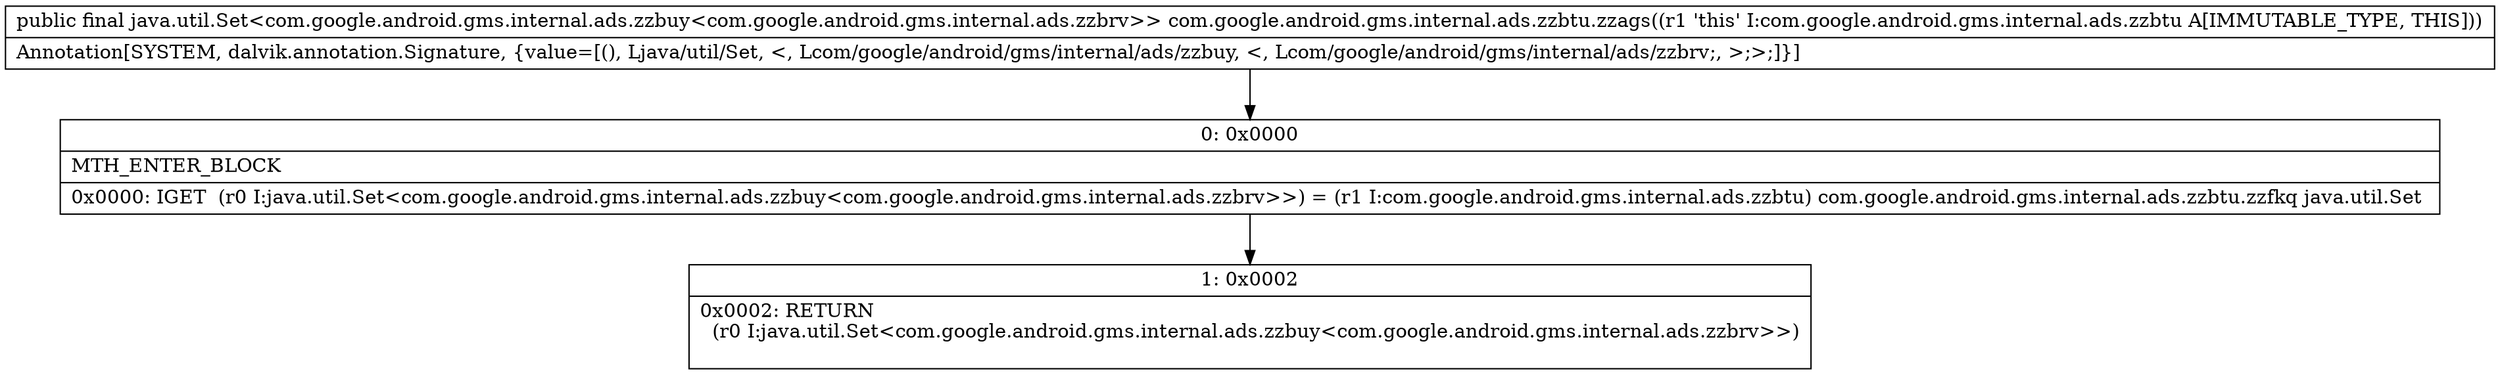 digraph "CFG forcom.google.android.gms.internal.ads.zzbtu.zzags()Ljava\/util\/Set;" {
Node_0 [shape=record,label="{0\:\ 0x0000|MTH_ENTER_BLOCK\l|0x0000: IGET  (r0 I:java.util.Set\<com.google.android.gms.internal.ads.zzbuy\<com.google.android.gms.internal.ads.zzbrv\>\>) = (r1 I:com.google.android.gms.internal.ads.zzbtu) com.google.android.gms.internal.ads.zzbtu.zzfkq java.util.Set \l}"];
Node_1 [shape=record,label="{1\:\ 0x0002|0x0002: RETURN  \l  (r0 I:java.util.Set\<com.google.android.gms.internal.ads.zzbuy\<com.google.android.gms.internal.ads.zzbrv\>\>)\l \l}"];
MethodNode[shape=record,label="{public final java.util.Set\<com.google.android.gms.internal.ads.zzbuy\<com.google.android.gms.internal.ads.zzbrv\>\> com.google.android.gms.internal.ads.zzbtu.zzags((r1 'this' I:com.google.android.gms.internal.ads.zzbtu A[IMMUTABLE_TYPE, THIS]))  | Annotation[SYSTEM, dalvik.annotation.Signature, \{value=[(), Ljava\/util\/Set, \<, Lcom\/google\/android\/gms\/internal\/ads\/zzbuy, \<, Lcom\/google\/android\/gms\/internal\/ads\/zzbrv;, \>;\>;]\}]\l}"];
MethodNode -> Node_0;
Node_0 -> Node_1;
}

